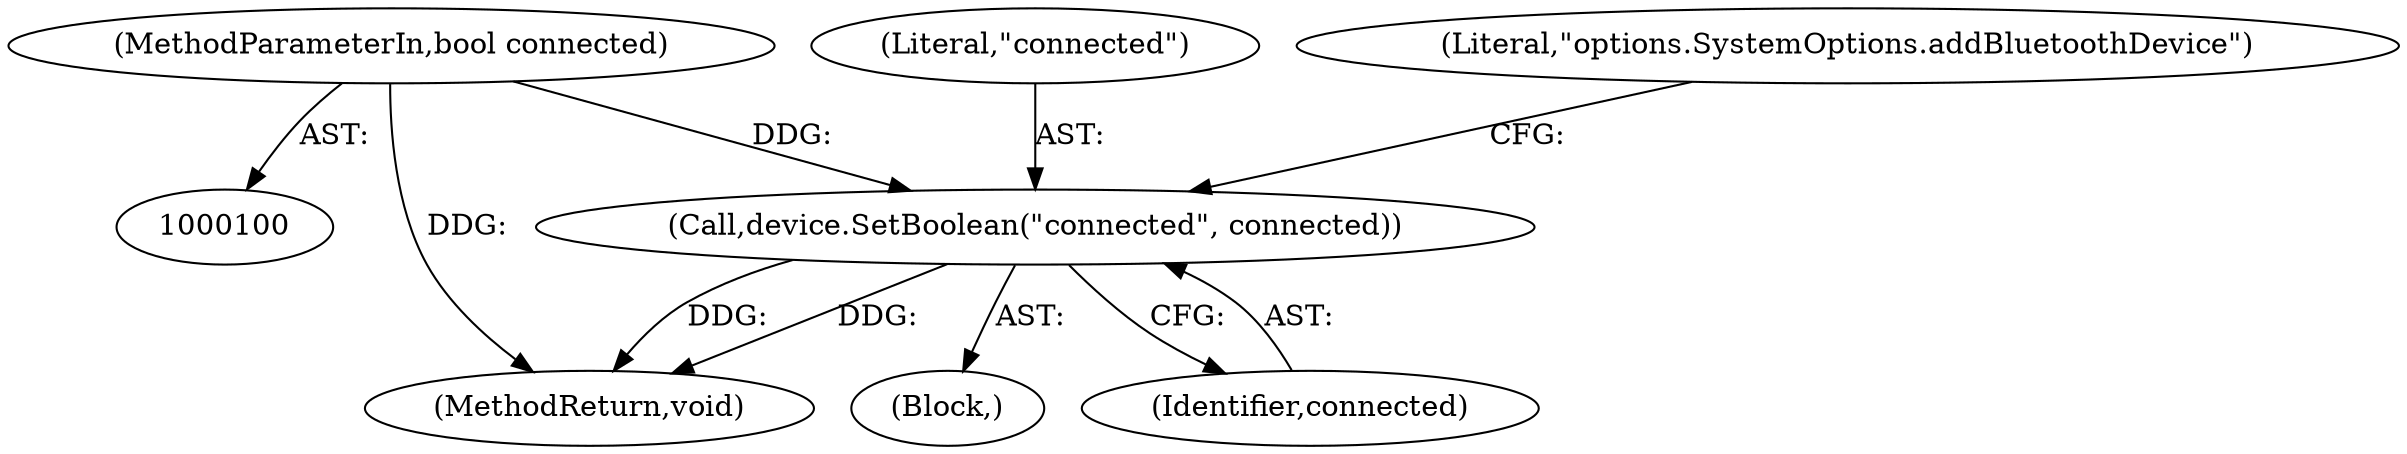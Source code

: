 digraph "1_Chrome_0a38f71865b63025dce4de1f8cca71979c48d14d_3@del" {
"1000105" [label="(MethodParameterIn,bool connected)"];
"1000120" [label="(Call,device.SetBoolean(\"connected\", connected))"];
"1000120" [label="(Call,device.SetBoolean(\"connected\", connected))"];
"1000105" [label="(MethodParameterIn,bool connected)"];
"1000126" [label="(MethodReturn,void)"];
"1000106" [label="(Block,)"];
"1000122" [label="(Identifier,connected)"];
"1000121" [label="(Literal,\"connected\")"];
"1000124" [label="(Literal,\"options.SystemOptions.addBluetoothDevice\")"];
"1000105" -> "1000100"  [label="AST: "];
"1000105" -> "1000126"  [label="DDG: "];
"1000105" -> "1000120"  [label="DDG: "];
"1000120" -> "1000106"  [label="AST: "];
"1000120" -> "1000122"  [label="CFG: "];
"1000121" -> "1000120"  [label="AST: "];
"1000122" -> "1000120"  [label="AST: "];
"1000124" -> "1000120"  [label="CFG: "];
"1000120" -> "1000126"  [label="DDG: "];
"1000120" -> "1000126"  [label="DDG: "];
}
